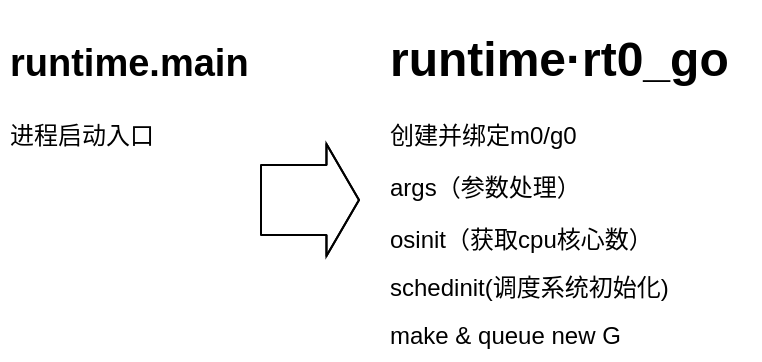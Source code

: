 <mxfile version="11.0.2" type="github"><diagram id="WuKhv4aAdH0ad2OwptX6" name="how to start"><mxGraphModel dx="746" dy="566" grid="1" gridSize="10" guides="1" tooltips="1" connect="1" arrows="1" fold="1" page="1" pageScale="1" pageWidth="1169" pageHeight="827" math="0" shadow="0"><root><mxCell id="0"/><mxCell id="1" parent="0"/><mxCell id="zFBfFHQ2lZ5l5w8NrosC-9" value="&lt;h1&gt;&lt;span style=&quot;text-align: center&quot;&gt;&lt;font style=&quot;font-size: 19px&quot;&gt;runtime.main&lt;/font&gt;&lt;/span&gt;&lt;br&gt;&lt;/h1&gt;&lt;p&gt;进程启动入口&lt;/p&gt;" style="text;html=1;strokeColor=none;fillColor=none;spacing=5;spacingTop=-20;whiteSpace=wrap;overflow=hidden;rounded=0;" vertex="1" parent="1"><mxGeometry x="40" y="40" width="190" height="120" as="geometry"/></mxCell><mxCell id="zFBfFHQ2lZ5l5w8NrosC-10" value="&lt;h1&gt;runtime·rt0_go&lt;/h1&gt;&lt;p&gt;创建并绑定m0/g0&lt;/p&gt;&lt;p&gt;args（参数处理）&lt;/p&gt;&lt;p style=&quot;line-height: 100%&quot;&gt;osinit（获取cpu核心数）&lt;br&gt;&lt;/p&gt;&lt;p style=&quot;line-height: 100%&quot;&gt;schedinit(调度系统初始化)&lt;br&gt;&lt;/p&gt;&lt;p style=&quot;line-height: 100%&quot;&gt;make &amp;amp; queue new G&lt;br&gt;&lt;/p&gt;&lt;p style=&quot;line-height: 100%&quot;&gt;runtime·mstart&lt;br&gt;&lt;/p&gt;" style="text;html=1;strokeColor=none;fillColor=none;spacing=5;spacingTop=-20;whiteSpace=wrap;overflow=hidden;rounded=0;" vertex="1" parent="1"><mxGeometry x="230" y="40" width="190" height="170" as="geometry"/></mxCell><mxCell id="zFBfFHQ2lZ5l5w8NrosC-11" value="" style="shape=flexArrow;endArrow=classic;html=1;width=35;endSize=5.09;" edge="1" parent="1"><mxGeometry width="50" height="50" relative="1" as="geometry"><mxPoint x="170" y="130" as="sourcePoint"/><mxPoint x="220" y="130" as="targetPoint"/><Array as="points"><mxPoint x="200" y="130"/></Array></mxGeometry></mxCell></root></mxGraphModel></diagram></mxfile>